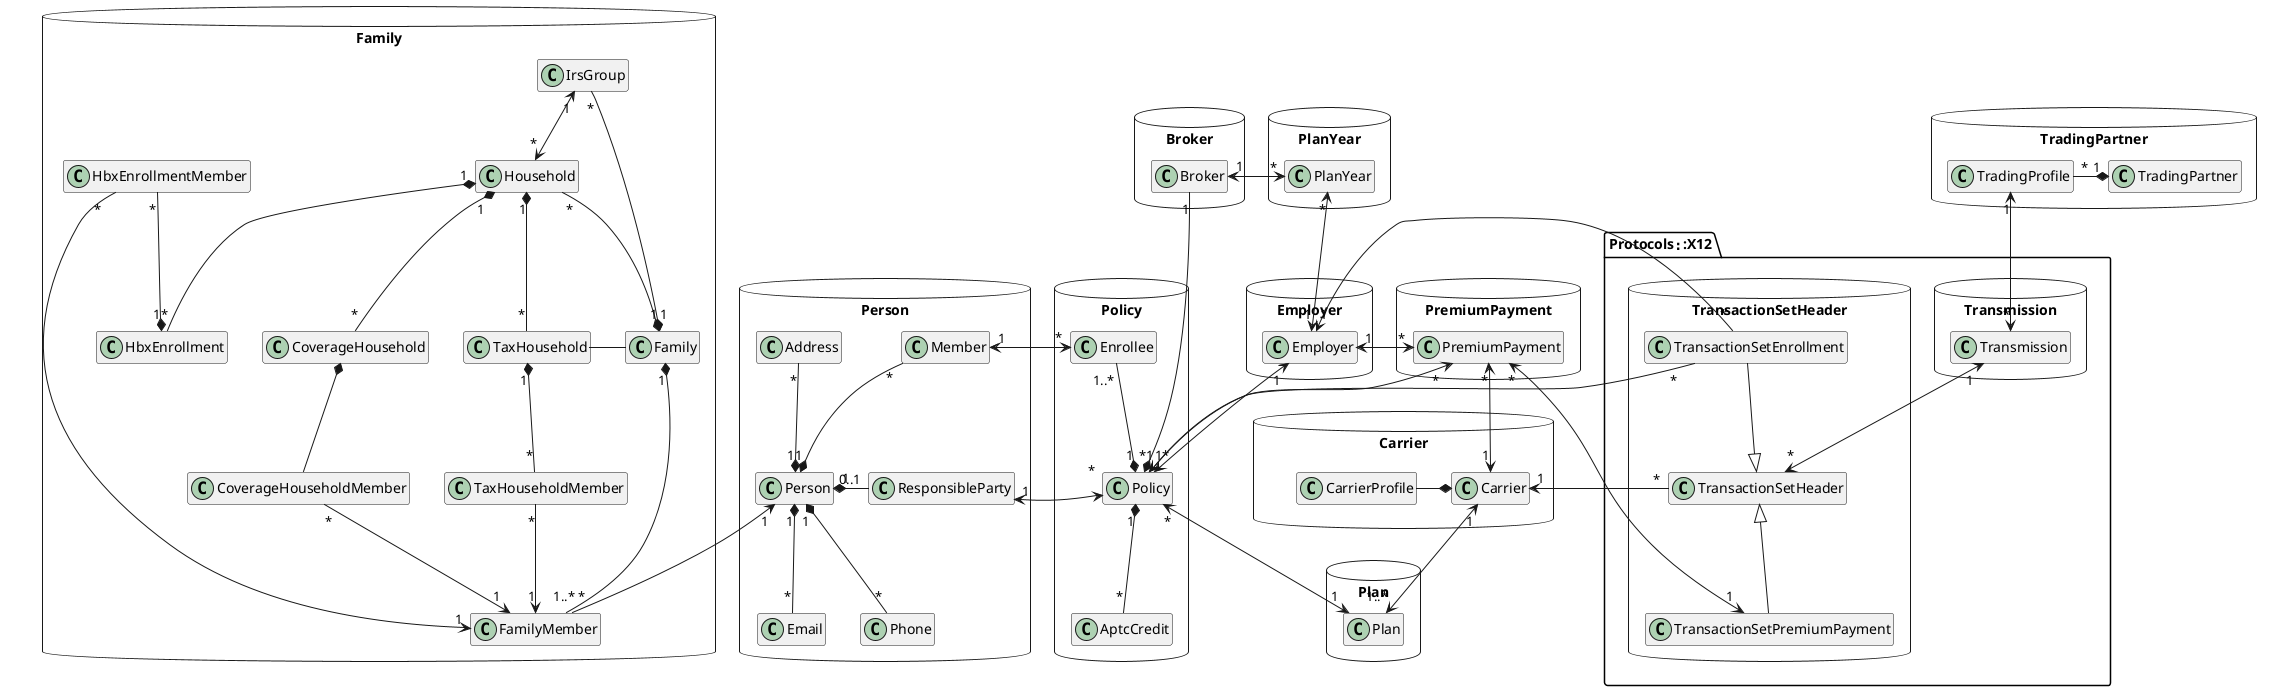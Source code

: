 @startuml
hide empty members

package Person as PersonDoc <<Database >> {

  class Address
  class Email
  class Phone

  class Person

  class Member
  class ResponsibleParty

  Person "1" *-u-  "*" Member
  Person "1" *-r- "0..1" ResponsibleParty
  Person "1" *-u- "*" Address
  Person "1" *-d- "*" Email
  Person "1" *-d- "*" Phone

  'Member -l[hidden]- ResponsibleParty
}

package Employer as EmployerDoc <<Database >> {
  class Employer
}

package Policy as PolicyDoc <<Database >> {
  class Policy
  class Enrollee
  class AptcCredit

  Policy "1" *-u- "1..*" Enrollee
  Policy "1" *-d- "*" AptcCredit
  
  Enrollee "*" <-> "1" Member
  ResponsibleParty "1" <--> "*" Policy
  Employer "1" <--> "*" Policy
}

package Carrier as CarrierDoc <<Database >> {
  class Carrier
  class CarrierProfile

  CarrierProfile -* Carrier
}

package Protocols"":"":X12 as X12Package {
  package TransactionSetHeader as TSHeaderDoc <<Database >> {
    class TransactionSetHeader
    class TransactionSetEnrollment
    class TransactionSetPremiumPayment
    TransactionSetEnrollment --|> TransactionSetHeader
    TransactionSetPremiumPayment -u-|> TransactionSetHeader
    TransactionSetHeader "*" -> "1" Carrier
    TransactionSetEnrollment "*" -> "1" Policy
    TransactionSetEnrollment "*" -> "1" Employer
  }

  package Transmission as TransmissionDoc <<Database >> {
    class Transmission
    TransactionSetHeader "*" <-u-> "1" Transmission
  }
}

package TradingPartner as TradingPartnerDoc <<Database >> {
    class TradingPartner
    class TradingProfile

    TradingProfile "*" -r-* "1" TradingPartner
}

package Broker as BrokerPackage <<Database >> {
  class Broker
}

package Plan as PlanPackage <<Database >> {
  class Plan
}

package PlanYear as PlanYearPackage <<Database >> {
  class PlanYear
}

package PremiumPayment as PPPackage <<Database >> {
  class PremiumPayment

  PremiumPayment "*" <--> "1" Policy
  PremiumPayment "*" <-u-> "1" Carrier
  PremiumPayment "*" <--> "1" TransactionSetPremiumPayment
}

package Family as FamilyDoc <<Database >> {
  class Family
  class FamilyMember
  class Household
  class IrsGroup
  class HbxEnrollment
  class HbxEnrollmentMember
  class CoverageHousehold
  class HbxEnrollmentMember
  class TaxHousehold
  class TaxHouseholdMember

  
  Family "1" *-u- "*" Household
  Family "1" *-u- "*" IrsGroup
  Household "*" <-u-> "1" IrsGroup
  Family "1" *-- "1..*" FamilyMember

  FamilyMember "*" -u-> "1" Person

  Household "1" *-- "*" HbxEnrollment
  Household "1" *- "*" TaxHousehold
  Household "1" *-- "*" CoverageHousehold

  HbxEnrollmentMember "*" --> "1" FamilyMember
  HbxEnrollmentMember "*" --* "1" HbxEnrollment

  CoverageHousehold *-- CoverageHouseholdMember
  CoverageHouseholdMember "*" --> "1" FamilyMember

  TaxHousehold "1" *-d- "*" TaxHouseholdMember
  TaxHouseholdMember "*" --> "1" FamilyMember
}

Family -r- TaxHousehold

'PersonDoc -l[hidden]- FamilyDoc
CarrierDoc -u[hidden]- Employer

Policy "*" *-u- "1" Broker
Carrier "1" <--> "1..*" Plan
Policy "*" <--> "1" Plan
PlanYear "*" <--> "1" Employer
PlanYear "*" <-> "1" Broker
Transmission "*" <-u-> "1" TradingProfile

PremiumPayment "*" <--> "1" Employer

@enduml